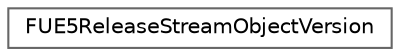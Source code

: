 digraph "Graphical Class Hierarchy"
{
 // INTERACTIVE_SVG=YES
 // LATEX_PDF_SIZE
  bgcolor="transparent";
  edge [fontname=Helvetica,fontsize=10,labelfontname=Helvetica,labelfontsize=10];
  node [fontname=Helvetica,fontsize=10,shape=box,height=0.2,width=0.4];
  rankdir="LR";
  Node0 [id="Node000000",label="FUE5ReleaseStreamObjectVersion",height=0.2,width=0.4,color="grey40", fillcolor="white", style="filled",URL="$d8/d56/structFUE5ReleaseStreamObjectVersion.html",tooltip=" "];
}
